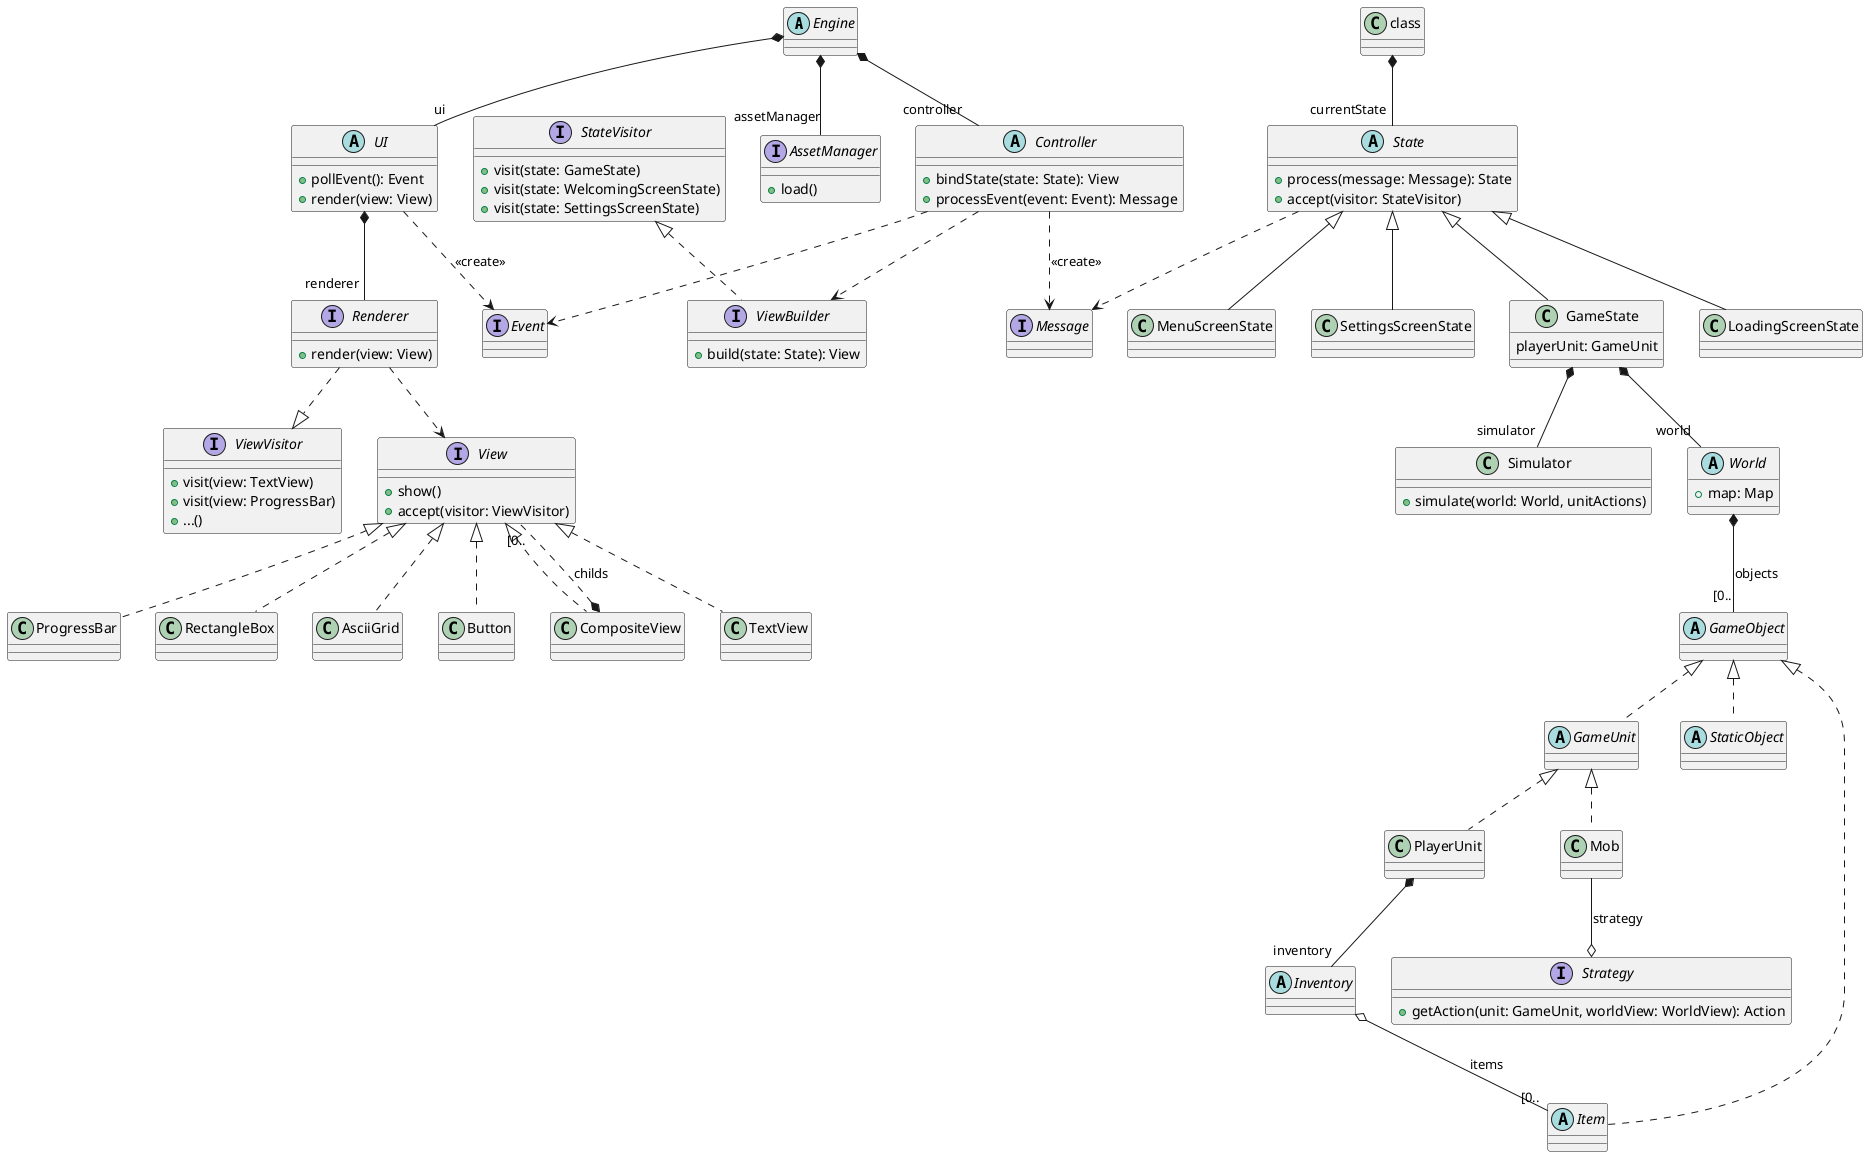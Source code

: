 @startuml
'https://plantuml.com/class-diagram

abstract class Engine

interface AssetManager {
    + load()
}

abstract class UI {
    + pollEvent(): Event
    + render(view: View)
}

abstract class Controller {
    + bindState(state: State): View
    + processEvent(event: Event): Message
}

Engine *-- "controller" Controller
Engine *-- "assetManager" AssetManager
Engine *-- "ui" UI

class Simulator {
    + simulate(world: World, unitActions)
}

interface Strategy {
    + getAction(unit: GameUnit, worldView: WorldView): Action
}

abstract class World {
    + map: Map
}

abstract class GameObject

abstract class GameUnit

class Mob

GameUnit <|.. Mob
GameUnit <|.. PlayerUnit

Mob --o Strategy : "strategy"

abstract class StaticObject

abstract class Item

abstract class Inventory

Inventory o-- "[0.." Item : "items"

PlayerUnit *-- "inventory" Inventory

GameObject <|.. GameUnit
GameObject <|.. StaticObject
GameObject <|.. Item

interface Message

Controller ..> Message : "<<create>>"
State ..> Message


interface Event

Controller ..> Event
UI ..> Event : "<<create>>"




abstract class Controller

Controller ..> ViewBuilder

abstract class State {
    + process(message: Message): State
    + accept(visitor: StateVisitor)
}

class MenuScreenState

class SettingsScreenState

class GameState {
    playerUnit: GameUnit
}

class LoadingScreenState

interface StateVisitor {
    + visit(state: GameState)
    + visit(state: WelcomingScreenState)
    + visit(state: SettingsScreenState)
}


GameState *-- "world" World
GameState *-- "simulator" Simulator

interface ViewBuilder {
    + build(state: State): View
}


StateVisitor <|.. ViewBuilder

interface Renderer {
    + render(view: View)
}

interface ViewVisitor {
    + visit(view: TextView)
    + visit(view: ProgressBar)
    + ...()
}

interface View {
    + show()
    + accept(visitor: ViewVisitor)
}

class TextView

class ProgressBar

class RectangleBox

class AsciiGrid

class Button

class CompositeView

interface ViewBuilder

class *-- "currentState" State

State <|-- MenuScreenState
State <|-- SettingsScreenState
State <|-- GameState
State <|-- LoadingScreenState

View <|.. TextView
View <|.. ProgressBar
View <|.. RectangleBox
View <|.. AsciiGrid
View <|.. Button
View <|.. CompositeView


CompositeView *.. "[0.." View : "childs"

Renderer ..|> ViewVisitor
Renderer ..> View

UI *-- "renderer" Renderer

World *-- "[0.." GameObject : "objects"


@enduml